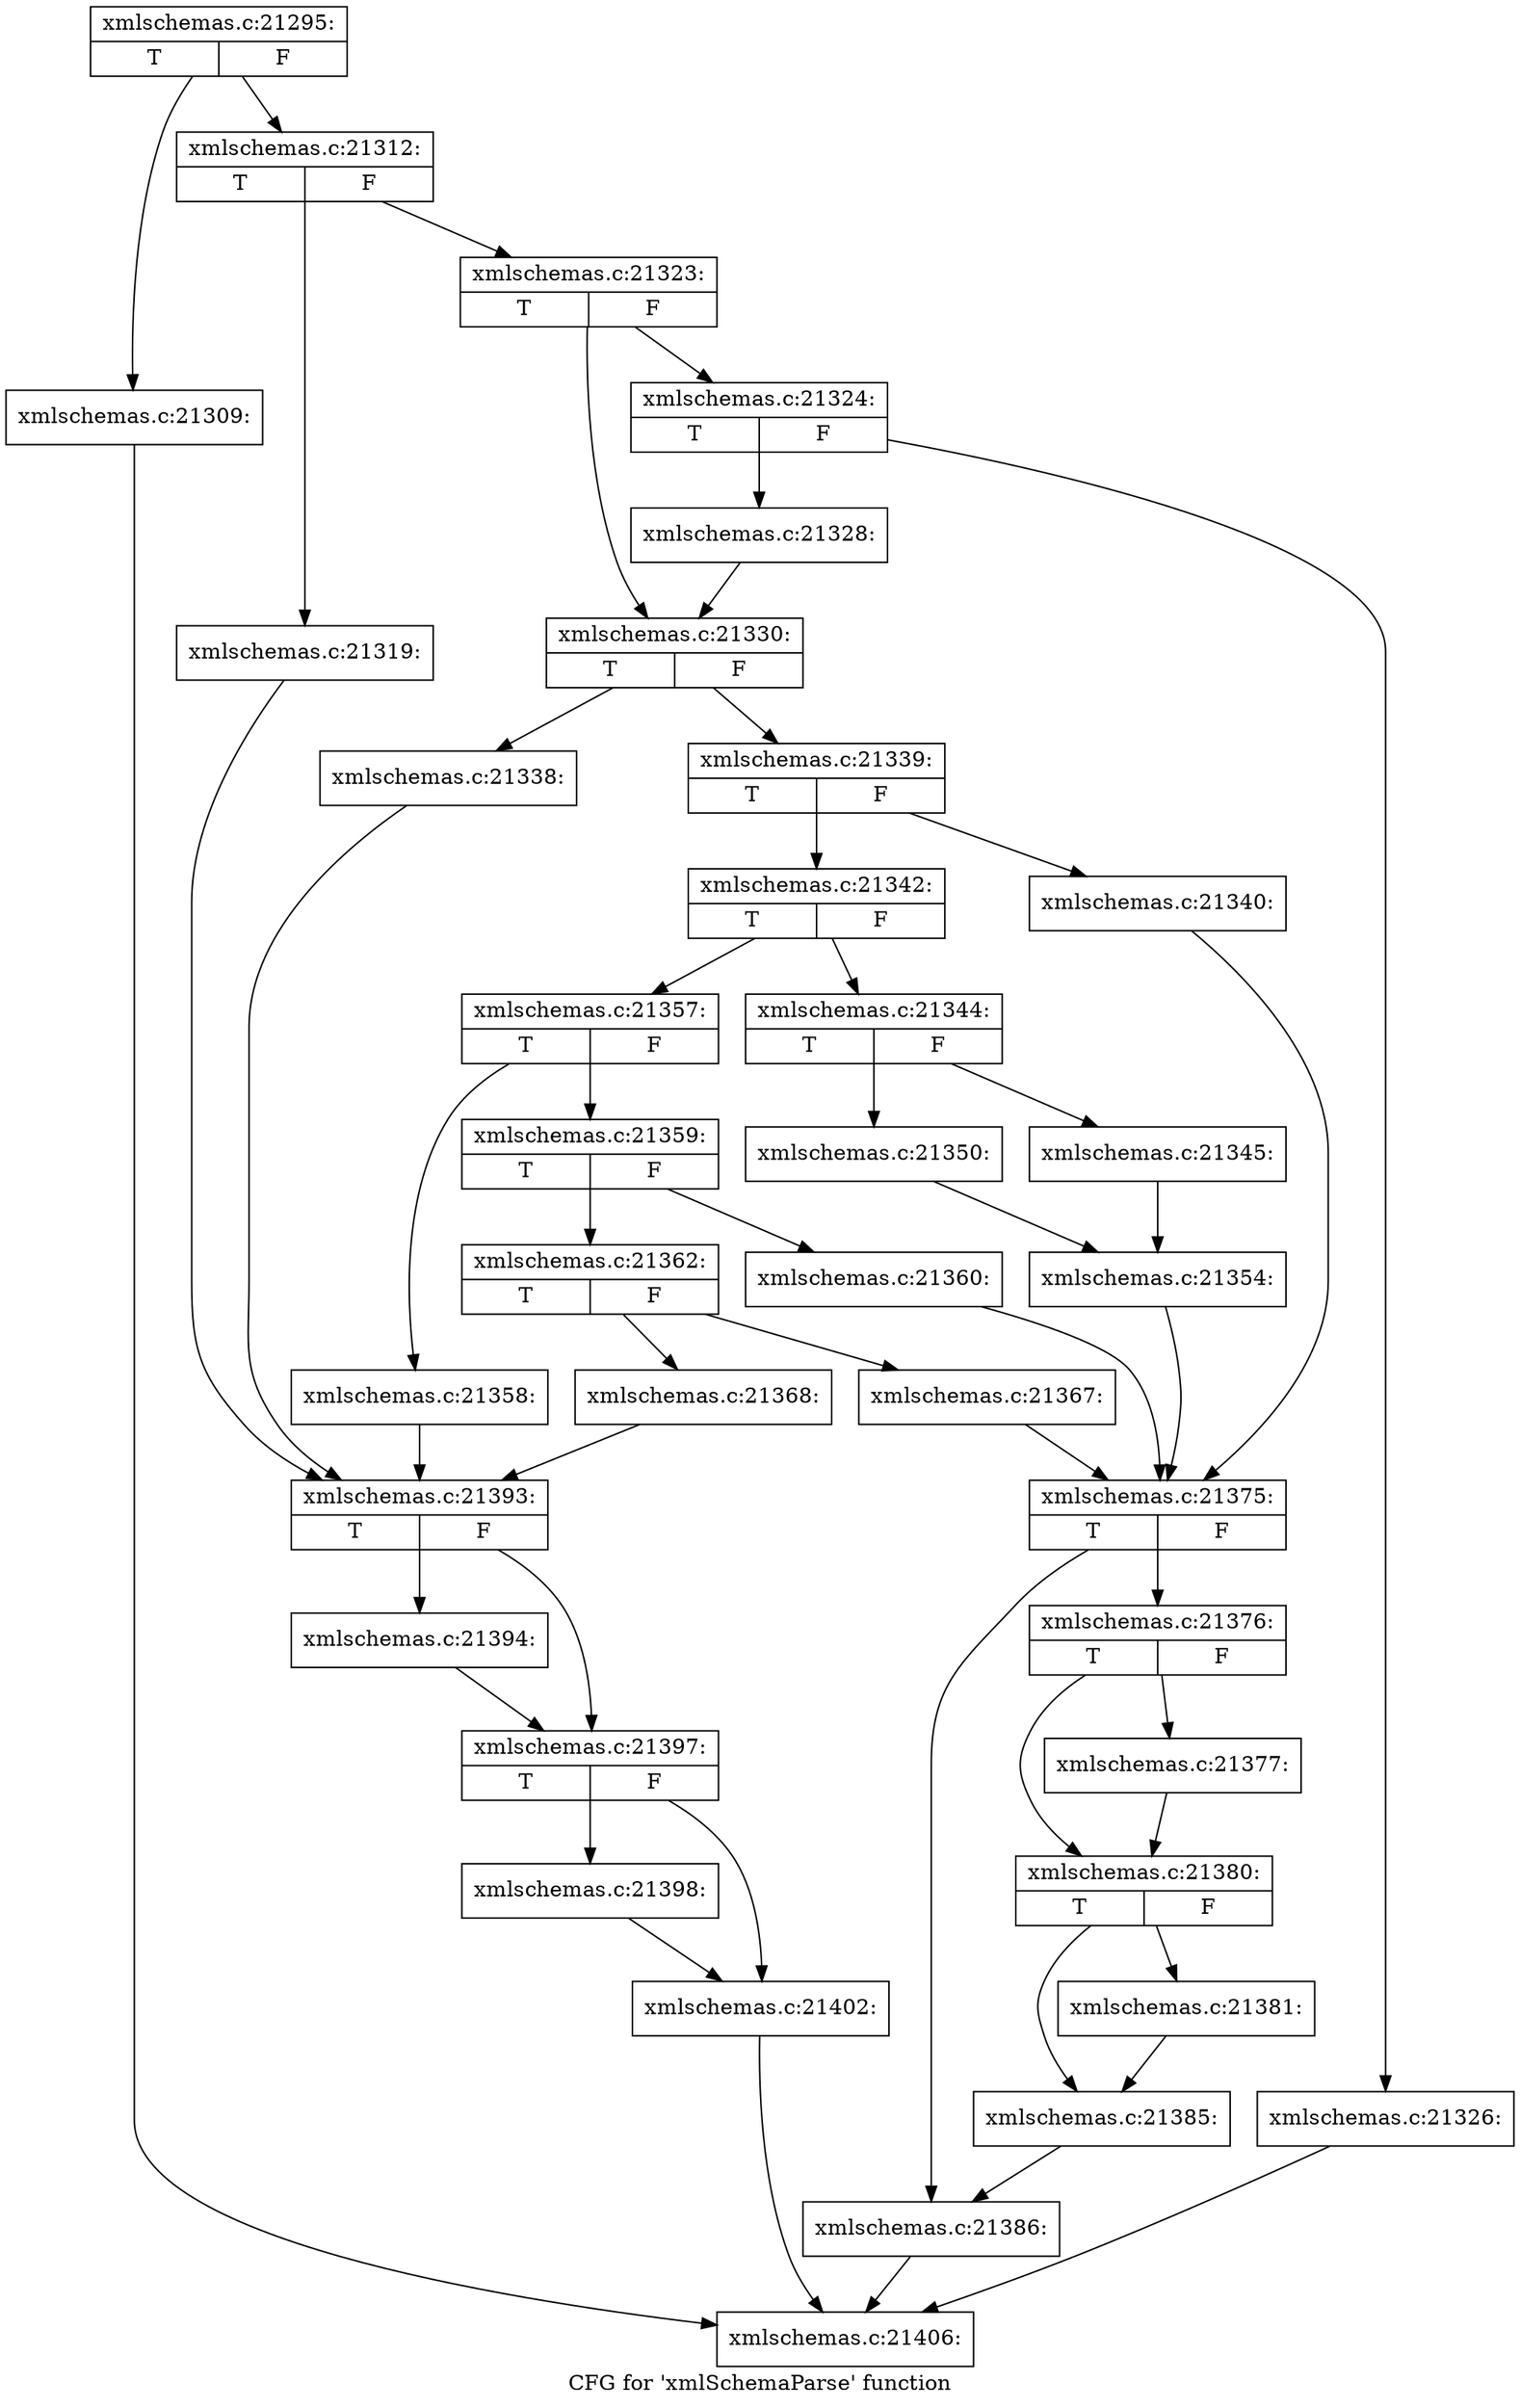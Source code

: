 digraph "CFG for 'xmlSchemaParse' function" {
	label="CFG for 'xmlSchemaParse' function";

	Node0x47312e0 [shape=record,label="{xmlschemas.c:21295:|{<s0>T|<s1>F}}"];
	Node0x47312e0 -> Node0x472e890;
	Node0x47312e0 -> Node0x472ebc0;
	Node0x472e890 [shape=record,label="{xmlschemas.c:21309:}"];
	Node0x472e890 -> Node0x4731330;
	Node0x472ebc0 [shape=record,label="{xmlschemas.c:21312:|{<s0>T|<s1>F}}"];
	Node0x472ebc0 -> Node0x472f680;
	Node0x472ebc0 -> Node0x472f8b0;
	Node0x472f680 [shape=record,label="{xmlschemas.c:21319:}"];
	Node0x472f680 -> Node0x472fa60;
	Node0x472f8b0 [shape=record,label="{xmlschemas.c:21323:|{<s0>T|<s1>F}}"];
	Node0x472f8b0 -> Node0x472e350;
	Node0x472f8b0 -> Node0x472e400;
	Node0x472e350 [shape=record,label="{xmlschemas.c:21324:|{<s0>T|<s1>F}}"];
	Node0x472e350 -> Node0x430c6c0;
	Node0x472e350 -> Node0x4730b80;
	Node0x430c6c0 [shape=record,label="{xmlschemas.c:21326:}"];
	Node0x430c6c0 -> Node0x4731330;
	Node0x4730b80 [shape=record,label="{xmlschemas.c:21328:}"];
	Node0x4730b80 -> Node0x472e400;
	Node0x472e400 [shape=record,label="{xmlschemas.c:21330:|{<s0>T|<s1>F}}"];
	Node0x472e400 -> Node0x49756e0;
	Node0x472e400 -> Node0x4975730;
	Node0x49756e0 [shape=record,label="{xmlschemas.c:21338:}"];
	Node0x49756e0 -> Node0x472fa60;
	Node0x4975730 [shape=record,label="{xmlschemas.c:21339:|{<s0>T|<s1>F}}"];
	Node0x4975730 -> Node0x4975b10;
	Node0x4975730 -> Node0x4975b60;
	Node0x4975b10 [shape=record,label="{xmlschemas.c:21340:}"];
	Node0x4975b10 -> Node0x4975e40;
	Node0x4975b60 [shape=record,label="{xmlschemas.c:21342:|{<s0>T|<s1>F}}"];
	Node0x4975b60 -> Node0x4975f60;
	Node0x4975b60 -> Node0x4975fb0;
	Node0x4975f60 [shape=record,label="{xmlschemas.c:21344:|{<s0>T|<s1>F}}"];
	Node0x4975f60 -> Node0x4976370;
	Node0x4975f60 -> Node0x4976410;
	Node0x4976370 [shape=record,label="{xmlschemas.c:21345:}"];
	Node0x4976370 -> Node0x49763c0;
	Node0x4976410 [shape=record,label="{xmlschemas.c:21350:}"];
	Node0x4976410 -> Node0x49763c0;
	Node0x49763c0 [shape=record,label="{xmlschemas.c:21354:}"];
	Node0x49763c0 -> Node0x4975e40;
	Node0x4975fb0 [shape=record,label="{xmlschemas.c:21357:|{<s0>T|<s1>F}}"];
	Node0x4975fb0 -> Node0x4977730;
	Node0x4975fb0 -> Node0x4977780;
	Node0x4977730 [shape=record,label="{xmlschemas.c:21358:}"];
	Node0x4977730 -> Node0x472fa60;
	Node0x4977780 [shape=record,label="{xmlschemas.c:21359:|{<s0>T|<s1>F}}"];
	Node0x4977780 -> Node0x4978100;
	Node0x4977780 -> Node0x4978670;
	Node0x4978100 [shape=record,label="{xmlschemas.c:21360:}"];
	Node0x4978100 -> Node0x4975e40;
	Node0x4978670 [shape=record,label="{xmlschemas.c:21362:|{<s0>T|<s1>F}}"];
	Node0x4978670 -> Node0x4979370;
	Node0x4978670 -> Node0x49793c0;
	Node0x4979370 [shape=record,label="{xmlschemas.c:21368:}"];
	Node0x4979370 -> Node0x472fa60;
	Node0x49793c0 [shape=record,label="{xmlschemas.c:21367:}"];
	Node0x49793c0 -> Node0x4975e40;
	Node0x4975e40 [shape=record,label="{xmlschemas.c:21375:|{<s0>T|<s1>F}}"];
	Node0x4975e40 -> Node0x4979860;
	Node0x4975e40 -> Node0x4979f30;
	Node0x4979860 [shape=record,label="{xmlschemas.c:21376:|{<s0>T|<s1>F}}"];
	Node0x4979860 -> Node0x497a250;
	Node0x4979860 -> Node0x497a2a0;
	Node0x497a250 [shape=record,label="{xmlschemas.c:21377:}"];
	Node0x497a250 -> Node0x497a2a0;
	Node0x497a2a0 [shape=record,label="{xmlschemas.c:21380:|{<s0>T|<s1>F}}"];
	Node0x497a2a0 -> Node0x497a750;
	Node0x497a2a0 -> Node0x497a7a0;
	Node0x497a750 [shape=record,label="{xmlschemas.c:21381:}"];
	Node0x497a750 -> Node0x497a7a0;
	Node0x497a7a0 [shape=record,label="{xmlschemas.c:21385:}"];
	Node0x497a7a0 -> Node0x4979f30;
	Node0x4979f30 [shape=record,label="{xmlschemas.c:21386:}"];
	Node0x4979f30 -> Node0x4731330;
	Node0x472fa60 [shape=record,label="{xmlschemas.c:21393:|{<s0>T|<s1>F}}"];
	Node0x472fa60 -> Node0x497b840;
	Node0x472fa60 -> Node0x497b890;
	Node0x497b840 [shape=record,label="{xmlschemas.c:21394:}"];
	Node0x497b840 -> Node0x497b890;
	Node0x497b890 [shape=record,label="{xmlschemas.c:21397:|{<s0>T|<s1>F}}"];
	Node0x497b890 -> Node0x497be30;
	Node0x497b890 -> Node0x497be80;
	Node0x497be30 [shape=record,label="{xmlschemas.c:21398:}"];
	Node0x497be30 -> Node0x497be80;
	Node0x497be80 [shape=record,label="{xmlschemas.c:21402:}"];
	Node0x497be80 -> Node0x4731330;
	Node0x4731330 [shape=record,label="{xmlschemas.c:21406:}"];
}

